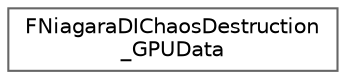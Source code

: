 digraph "Graphical Class Hierarchy"
{
 // INTERACTIVE_SVG=YES
 // LATEX_PDF_SIZE
  bgcolor="transparent";
  edge [fontname=Helvetica,fontsize=10,labelfontname=Helvetica,labelfontsize=10];
  node [fontname=Helvetica,fontsize=10,shape=box,height=0.2,width=0.4];
  rankdir="LR";
  Node0 [id="Node000000",label="FNiagaraDIChaosDestruction\l_GPUData",height=0.2,width=0.4,color="grey40", fillcolor="white", style="filled",URL="$d8/df4/structFNiagaraDIChaosDestruction__GPUData.html",tooltip=" "];
}
